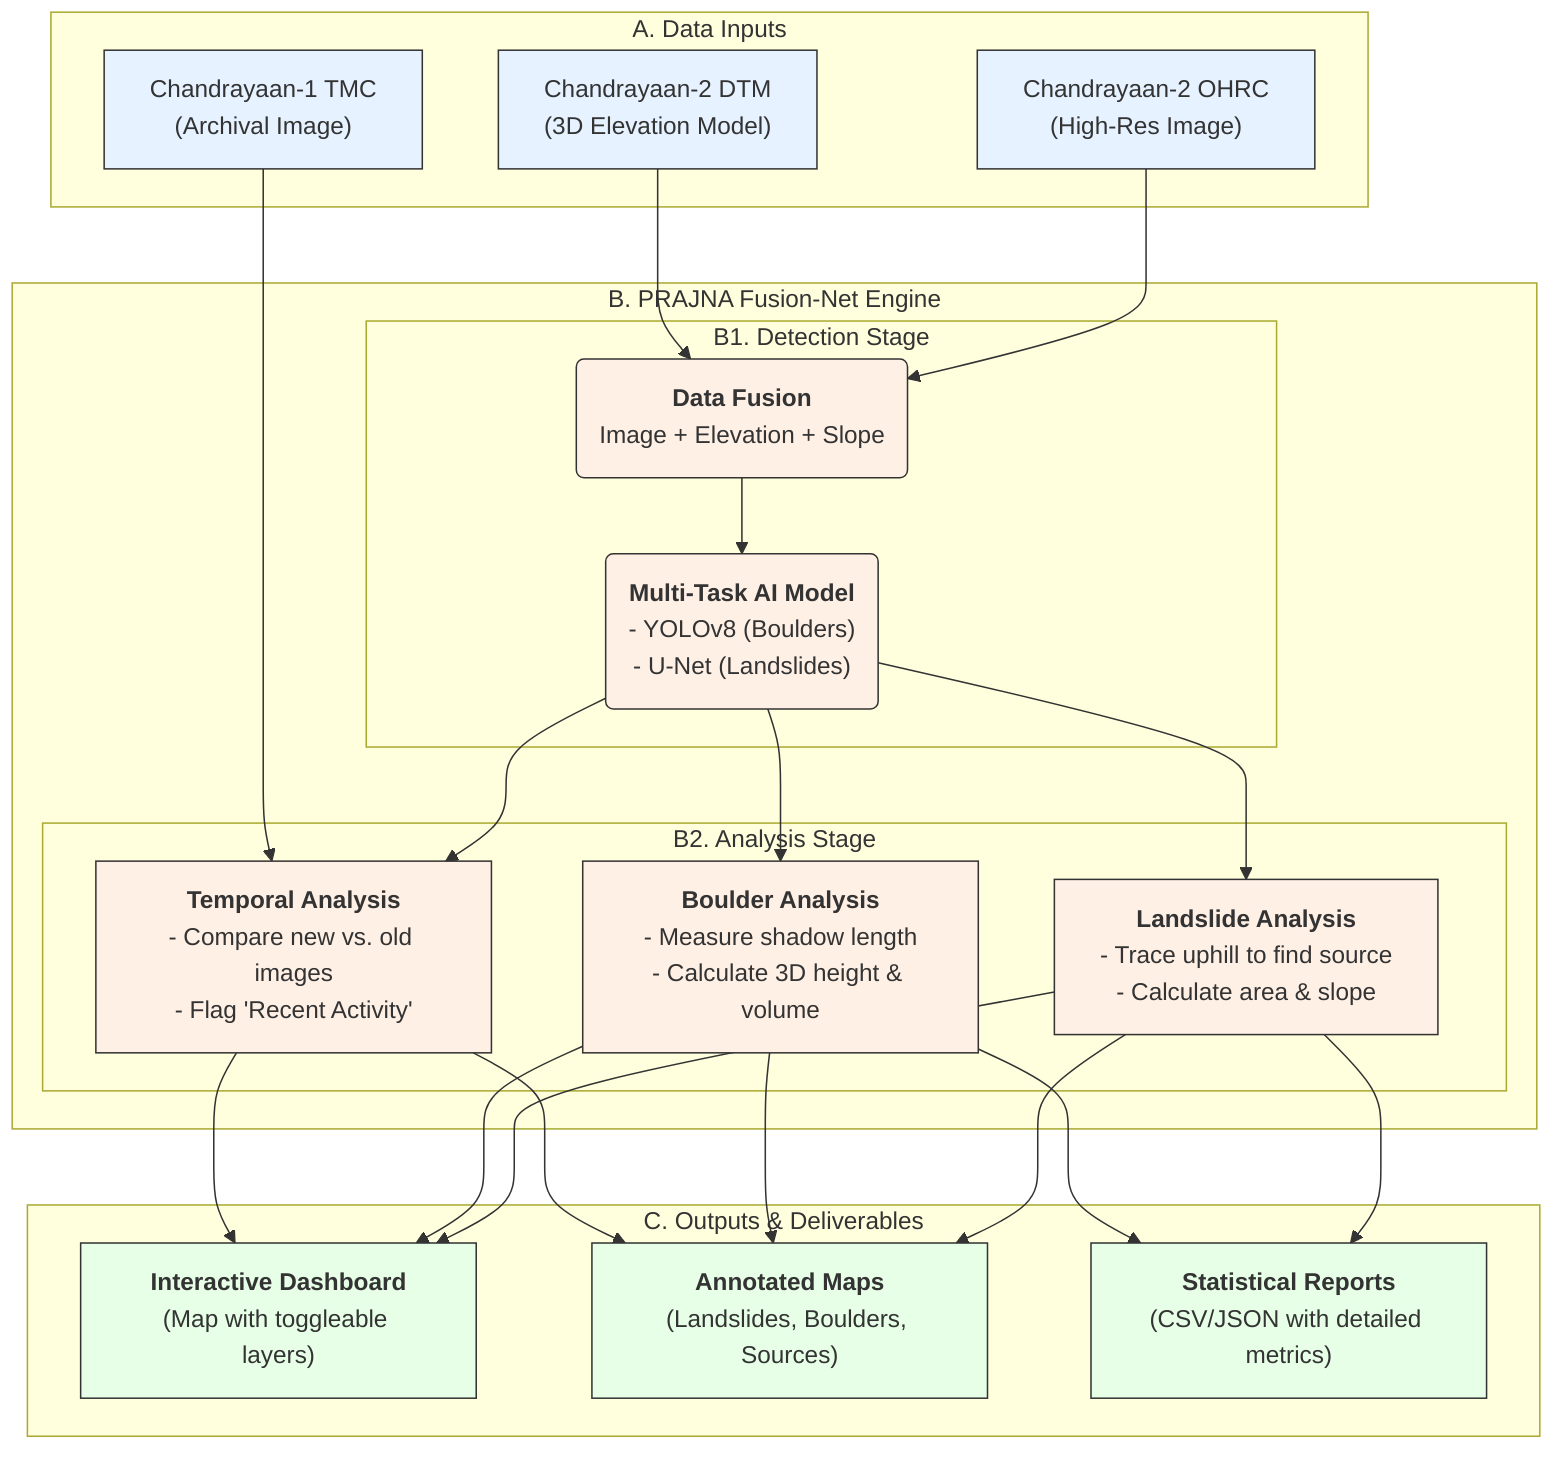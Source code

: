 graph TD
    subgraph "A. Data Inputs"
        direction LR
        A1["Chandrayaan-2 OHRC<br/>(High-Res Image)"]
        A2["Chandrayaan-2 DTM<br/>(3D Elevation Model)"]
        A3["Chandrayaan-1 TMC<br/>(Archival Image)"]
    end

    subgraph "B. PRAJNA Fusion-Net Engine"
        subgraph "B1. Detection Stage"
            direction LR
            B1_IN("<b>Data Fusion</b><br/>Image + Elevation + Slope") --> B1_MODEL("<b>Multi-Task AI Model</b><br/>- YOLOv8 (Boulders)<br/>- U-Net (Landslides)")
        end
        
        subgraph "B2. Analysis Stage"
            B2_LS["<b>Landslide Analysis</b><br/>- Trace uphill to find source<br/>- Calculate area & slope"]
            B2_BD["<b>Boulder Analysis</b><br/>- Measure shadow length<br/>- Calculate 3D height & volume"]
            B2_TD["<b>Temporal Analysis</b><br/>- Compare new vs. old images<br/>- Flag 'Recent Activity'"]
        end
        B1_MODEL --> B2_LS
        B1_MODEL --> B2_BD
        B1_MODEL --> B2_TD
    end

    subgraph "C. Outputs & Deliverables"
        direction LR
        C1["<b>Interactive Dashboard</b><br/>(Map with toggleable layers)"]
        C2["<b>Annotated Maps</b><br/>(Landslides, Boulders, Sources)"]
        C3["<b>Statistical Reports</b><br/>(CSV/JSON with detailed metrics)"]
    end

    A1 --> B1_IN
    A2 --> B1_IN
    A3 --> B2_TD

    B2_LS --> C1
    B2_BD --> C1
    B2_TD --> C1
    
    B2_LS --> C2
    B2_BD --> C2
    B2_TD --> C2
    
    B2_LS --> C3
    B2_BD --> C3


    classDef inputs fill:#e6f2ff,stroke:#333
    classDef processing fill:#fff0e6,stroke:#333
    classDef outputs fill:#e6ffe6,stroke:#333
    
    class A1,A2,A3 inputs
    class B1_IN,B1_MODEL,B2_LS,B2_BD,B2_TD processing
    class C1,C2,C3 outputs